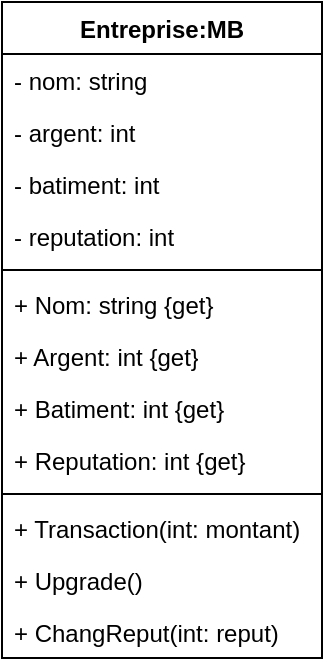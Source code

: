 <mxfile version="24.7.8" pages="2">
  <diagram id="W0ylkn8RcfG1i17DHH_E" name="Entreprise">
    <mxGraphModel dx="954" dy="567" grid="1" gridSize="10" guides="1" tooltips="1" connect="1" arrows="1" fold="1" page="1" pageScale="1" pageWidth="827" pageHeight="1169" math="0" shadow="0">
      <root>
        <mxCell id="0" />
        <mxCell id="1" parent="0" />
        <mxCell id="syoAUEpTb2Gf-71qLyN1-1" value="Entreprise:MB" style="swimlane;fontStyle=1;align=center;verticalAlign=top;childLayout=stackLayout;horizontal=1;startSize=26;horizontalStack=0;resizeParent=1;resizeParentMax=0;resizeLast=0;collapsible=1;marginBottom=0;whiteSpace=wrap;html=1;" vertex="1" parent="1">
          <mxGeometry x="40" y="40" width="160" height="328" as="geometry" />
        </mxCell>
        <mxCell id="syoAUEpTb2Gf-71qLyN1-7" value="- nom: string" style="text;strokeColor=none;fillColor=none;align=left;verticalAlign=top;spacingLeft=4;spacingRight=4;overflow=hidden;rotatable=0;points=[[0,0.5],[1,0.5]];portConstraint=eastwest;whiteSpace=wrap;html=1;" vertex="1" parent="syoAUEpTb2Gf-71qLyN1-1">
          <mxGeometry y="26" width="160" height="26" as="geometry" />
        </mxCell>
        <mxCell id="syoAUEpTb2Gf-71qLyN1-2" value="- argent: int" style="text;strokeColor=none;fillColor=none;align=left;verticalAlign=top;spacingLeft=4;spacingRight=4;overflow=hidden;rotatable=0;points=[[0,0.5],[1,0.5]];portConstraint=eastwest;whiteSpace=wrap;html=1;" vertex="1" parent="syoAUEpTb2Gf-71qLyN1-1">
          <mxGeometry y="52" width="160" height="26" as="geometry" />
        </mxCell>
        <mxCell id="syoAUEpTb2Gf-71qLyN1-8" value="- batiment: int" style="text;strokeColor=none;fillColor=none;align=left;verticalAlign=top;spacingLeft=4;spacingRight=4;overflow=hidden;rotatable=0;points=[[0,0.5],[1,0.5]];portConstraint=eastwest;whiteSpace=wrap;html=1;" vertex="1" parent="syoAUEpTb2Gf-71qLyN1-1">
          <mxGeometry y="78" width="160" height="26" as="geometry" />
        </mxCell>
        <mxCell id="syoAUEpTb2Gf-71qLyN1-13" value="- reputation: int" style="text;strokeColor=none;fillColor=none;align=left;verticalAlign=top;spacingLeft=4;spacingRight=4;overflow=hidden;rotatable=0;points=[[0,0.5],[1,0.5]];portConstraint=eastwest;whiteSpace=wrap;html=1;" vertex="1" parent="syoAUEpTb2Gf-71qLyN1-1">
          <mxGeometry y="104" width="160" height="26" as="geometry" />
        </mxCell>
        <mxCell id="syoAUEpTb2Gf-71qLyN1-3" value="" style="line;strokeWidth=1;fillColor=none;align=left;verticalAlign=middle;spacingTop=-1;spacingLeft=3;spacingRight=3;rotatable=0;labelPosition=right;points=[];portConstraint=eastwest;strokeColor=inherit;" vertex="1" parent="syoAUEpTb2Gf-71qLyN1-1">
          <mxGeometry y="130" width="160" height="8" as="geometry" />
        </mxCell>
        <mxCell id="syoAUEpTb2Gf-71qLyN1-9" value="+ Nom: string {get}" style="text;strokeColor=none;fillColor=none;align=left;verticalAlign=top;spacingLeft=4;spacingRight=4;overflow=hidden;rotatable=0;points=[[0,0.5],[1,0.5]];portConstraint=eastwest;whiteSpace=wrap;html=1;" vertex="1" parent="syoAUEpTb2Gf-71qLyN1-1">
          <mxGeometry y="138" width="160" height="26" as="geometry" />
        </mxCell>
        <mxCell id="syoAUEpTb2Gf-71qLyN1-10" value="+ Argent: int {get}" style="text;strokeColor=none;fillColor=none;align=left;verticalAlign=top;spacingLeft=4;spacingRight=4;overflow=hidden;rotatable=0;points=[[0,0.5],[1,0.5]];portConstraint=eastwest;whiteSpace=wrap;html=1;" vertex="1" parent="syoAUEpTb2Gf-71qLyN1-1">
          <mxGeometry y="164" width="160" height="26" as="geometry" />
        </mxCell>
        <mxCell id="syoAUEpTb2Gf-71qLyN1-12" value="+ Batiment: int {get}" style="text;strokeColor=none;fillColor=none;align=left;verticalAlign=top;spacingLeft=4;spacingRight=4;overflow=hidden;rotatable=0;points=[[0,0.5],[1,0.5]];portConstraint=eastwest;whiteSpace=wrap;html=1;" vertex="1" parent="syoAUEpTb2Gf-71qLyN1-1">
          <mxGeometry y="190" width="160" height="26" as="geometry" />
        </mxCell>
        <mxCell id="syoAUEpTb2Gf-71qLyN1-11" value="+ Reputation: int {get}" style="text;strokeColor=none;fillColor=none;align=left;verticalAlign=top;spacingLeft=4;spacingRight=4;overflow=hidden;rotatable=0;points=[[0,0.5],[1,0.5]];portConstraint=eastwest;whiteSpace=wrap;html=1;" vertex="1" parent="syoAUEpTb2Gf-71qLyN1-1">
          <mxGeometry y="216" width="160" height="26" as="geometry" />
        </mxCell>
        <mxCell id="syoAUEpTb2Gf-71qLyN1-5" value="" style="line;strokeWidth=1;fillColor=none;align=left;verticalAlign=middle;spacingTop=-1;spacingLeft=3;spacingRight=3;rotatable=0;labelPosition=right;points=[];portConstraint=eastwest;strokeColor=inherit;" vertex="1" parent="syoAUEpTb2Gf-71qLyN1-1">
          <mxGeometry y="242" width="160" height="8" as="geometry" />
        </mxCell>
        <mxCell id="syoAUEpTb2Gf-71qLyN1-14" value="+ Transaction(int: montant)" style="text;strokeColor=none;fillColor=none;align=left;verticalAlign=top;spacingLeft=4;spacingRight=4;overflow=hidden;rotatable=0;points=[[0,0.5],[1,0.5]];portConstraint=eastwest;whiteSpace=wrap;html=1;" vertex="1" parent="syoAUEpTb2Gf-71qLyN1-1">
          <mxGeometry y="250" width="160" height="26" as="geometry" />
        </mxCell>
        <mxCell id="syoAUEpTb2Gf-71qLyN1-15" value="+ Upgrade()" style="text;strokeColor=none;fillColor=none;align=left;verticalAlign=top;spacingLeft=4;spacingRight=4;overflow=hidden;rotatable=0;points=[[0,0.5],[1,0.5]];portConstraint=eastwest;whiteSpace=wrap;html=1;" vertex="1" parent="syoAUEpTb2Gf-71qLyN1-1">
          <mxGeometry y="276" width="160" height="26" as="geometry" />
        </mxCell>
        <mxCell id="syoAUEpTb2Gf-71qLyN1-16" value="+ ChangReput(int: reput)" style="text;strokeColor=none;fillColor=none;align=left;verticalAlign=top;spacingLeft=4;spacingRight=4;overflow=hidden;rotatable=0;points=[[0,0.5],[1,0.5]];portConstraint=eastwest;whiteSpace=wrap;html=1;" vertex="1" parent="syoAUEpTb2Gf-71qLyN1-1">
          <mxGeometry y="302" width="160" height="26" as="geometry" />
        </mxCell>
      </root>
    </mxGraphModel>
  </diagram>
  <diagram id="C5RBs43oDa-KdzZeNtuy" name="VenteAgnion">
    <mxGraphModel dx="954" dy="567" grid="1" gridSize="10" guides="1" tooltips="1" connect="1" arrows="1" fold="1" page="1" pageScale="1" pageWidth="827" pageHeight="1169" math="0" shadow="0">
      <root>
        <mxCell id="WIyWlLk6GJQsqaUBKTNV-0" />
        <mxCell id="WIyWlLk6GJQsqaUBKTNV-1" parent="WIyWlLk6GJQsqaUBKTNV-0" />
        <mxCell id="gEy8JrtBsF5kMUMQi6bM-0" value="VenteAgnionSystem:MB" style="swimlane;fontStyle=1;align=center;verticalAlign=top;childLayout=stackLayout;horizontal=1;startSize=26;horizontalStack=0;resizeParent=1;resizeParentMax=0;resizeLast=0;collapsible=1;marginBottom=0;whiteSpace=wrap;html=1;" parent="WIyWlLk6GJQsqaUBKTNV-1" vertex="1">
          <mxGeometry y="40" width="360" height="356" as="geometry" />
        </mxCell>
        <mxCell id="gEy8JrtBsF5kMUMQi6bM-6" value="- sites: SiteVente[]" style="text;strokeColor=none;fillColor=none;align=left;verticalAlign=top;spacingLeft=4;spacingRight=4;overflow=hidden;rotatable=0;points=[[0,0.5],[1,0.5]];portConstraint=eastwest;whiteSpace=wrap;html=1;" parent="gEy8JrtBsF5kMUMQi6bM-0" vertex="1">
          <mxGeometry y="26" width="360" height="26" as="geometry" />
        </mxCell>
        <mxCell id="gEy8JrtBsF5kMUMQi6bM-1" value="- demandeGlobal: int" style="text;strokeColor=none;fillColor=none;align=left;verticalAlign=top;spacingLeft=4;spacingRight=4;overflow=hidden;rotatable=0;points=[[0,0.5],[1,0.5]];portConstraint=eastwest;whiteSpace=wrap;html=1;" parent="gEy8JrtBsF5kMUMQi6bM-0" vertex="1">
          <mxGeometry y="52" width="360" height="26" as="geometry" />
        </mxCell>
        <mxCell id="gEy8JrtBsF5kMUMQi6bM-10" value="- marketGlobalPrice: int" style="text;strokeColor=none;fillColor=none;align=left;verticalAlign=top;spacingLeft=4;spacingRight=4;overflow=hidden;rotatable=0;points=[[0,0.5],[1,0.5]];portConstraint=eastwest;whiteSpace=wrap;html=1;" parent="gEy8JrtBsF5kMUMQi6bM-0" vertex="1">
          <mxGeometry y="78" width="360" height="26" as="geometry" />
        </mxCell>
        <mxCell id="4FiIjHLXtfxkHFKBFXOF-17" value="- buyMultiplier: float" style="text;strokeColor=none;fillColor=none;align=left;verticalAlign=top;spacingLeft=4;spacingRight=4;overflow=hidden;rotatable=0;points=[[0,0.5],[1,0.5]];portConstraint=eastwest;whiteSpace=wrap;html=1;" vertex="1" parent="gEy8JrtBsF5kMUMQi6bM-0">
          <mxGeometry y="104" width="360" height="26" as="geometry" />
        </mxCell>
        <mxCell id="gEy8JrtBsF5kMUMQi6bM-2" value="" style="line;strokeWidth=1;fillColor=none;align=left;verticalAlign=middle;spacingTop=-1;spacingLeft=3;spacingRight=3;rotatable=0;labelPosition=right;points=[];portConstraint=eastwest;strokeColor=inherit;" parent="gEy8JrtBsF5kMUMQi6bM-0" vertex="1">
          <mxGeometry y="130" width="360" height="8" as="geometry" />
        </mxCell>
        <mxCell id="gEy8JrtBsF5kMUMQi6bM-3" value="+ Sites: SiteVente[] {get}" style="text;strokeColor=none;fillColor=none;align=left;verticalAlign=top;spacingLeft=4;spacingRight=4;overflow=hidden;rotatable=0;points=[[0,0.5],[1,0.5]];portConstraint=eastwest;whiteSpace=wrap;html=1;" parent="gEy8JrtBsF5kMUMQi6bM-0" vertex="1">
          <mxGeometry y="138" width="360" height="26" as="geometry" />
        </mxCell>
        <mxCell id="gEy8JrtBsF5kMUMQi6bM-11" value="+ DemandeGlobal: int {get}" style="text;strokeColor=none;fillColor=none;align=left;verticalAlign=top;spacingLeft=4;spacingRight=4;overflow=hidden;rotatable=0;points=[[0,0.5],[1,0.5]];portConstraint=eastwest;whiteSpace=wrap;html=1;" parent="gEy8JrtBsF5kMUMQi6bM-0" vertex="1">
          <mxGeometry y="164" width="360" height="26" as="geometry" />
        </mxCell>
        <mxCell id="gEy8JrtBsF5kMUMQi6bM-12" value="+ MarketGlobalPrice: int {get}" style="text;strokeColor=none;fillColor=none;align=left;verticalAlign=top;spacingLeft=4;spacingRight=4;overflow=hidden;rotatable=0;points=[[0,0.5],[1,0.5]];portConstraint=eastwest;whiteSpace=wrap;html=1;" parent="gEy8JrtBsF5kMUMQi6bM-0" vertex="1">
          <mxGeometry y="190" width="360" height="26" as="geometry" />
        </mxCell>
        <mxCell id="gEy8JrtBsF5kMUMQi6bM-4" value="" style="line;strokeWidth=1;fillColor=none;align=left;verticalAlign=middle;spacingTop=-1;spacingLeft=3;spacingRight=3;rotatable=0;labelPosition=right;points=[];portConstraint=eastwest;strokeColor=inherit;" parent="gEy8JrtBsF5kMUMQi6bM-0" vertex="1">
          <mxGeometry y="216" width="360" height="8" as="geometry" />
        </mxCell>
        <mxCell id="LLBazNht_-Y8vOFy_2B9-0" value="+ FixedUpdate() //met a jour la demande et le prix" style="text;strokeColor=none;fillColor=none;align=left;verticalAlign=top;spacingLeft=4;spacingRight=4;overflow=hidden;rotatable=0;points=[[0,0.5],[1,0.5]];portConstraint=eastwest;whiteSpace=wrap;html=1;" parent="gEy8JrtBsF5kMUMQi6bM-0" vertex="1">
          <mxGeometry y="224" width="360" height="26" as="geometry" />
        </mxCell>
        <mxCell id="gEy8JrtBsF5kMUMQi6bM-5" value="+ CalcSellPrice(Agnion[] agnions, SiteVent site): float" style="text;strokeColor=none;fillColor=none;align=left;verticalAlign=top;spacingLeft=4;spacingRight=4;overflow=hidden;rotatable=0;points=[[0,0.5],[1,0.5]];portConstraint=eastwest;whiteSpace=wrap;html=1;" parent="gEy8JrtBsF5kMUMQi6bM-0" vertex="1">
          <mxGeometry y="250" width="360" height="26" as="geometry" />
        </mxCell>
        <mxCell id="gEy8JrtBsF5kMUMQi6bM-9" value="+ CalcBuyPrice(Agnion[] agnions, SiteVent site): float" style="text;strokeColor=none;fillColor=none;align=left;verticalAlign=top;spacingLeft=4;spacingRight=4;overflow=hidden;rotatable=0;points=[[0,0.5],[1,0.5]];portConstraint=eastwest;whiteSpace=wrap;html=1;" parent="gEy8JrtBsF5kMUMQi6bM-0" vertex="1">
          <mxGeometry y="276" width="360" height="26" as="geometry" />
        </mxCell>
        <mxCell id="gEy8JrtBsF5kMUMQi6bM-8" value="+ Buy(Agnion[] agnions, SiteVent site, Entreprise entreprise)" style="text;strokeColor=none;fillColor=none;align=left;verticalAlign=top;spacingLeft=4;spacingRight=4;overflow=hidden;rotatable=0;points=[[0,0.5],[1,0.5]];portConstraint=eastwest;whiteSpace=wrap;html=1;" parent="gEy8JrtBsF5kMUMQi6bM-0" vertex="1">
          <mxGeometry y="302" width="360" height="28" as="geometry" />
        </mxCell>
        <mxCell id="gEy8JrtBsF5kMUMQi6bM-7" value="+ Sell(Agnion[] agnions, SiteVent site, Entreprise entreprise)" style="text;strokeColor=none;fillColor=none;align=left;verticalAlign=top;spacingLeft=4;spacingRight=4;overflow=hidden;rotatable=0;points=[[0,0.5],[1,0.5]];portConstraint=eastwest;whiteSpace=wrap;html=1;" parent="gEy8JrtBsF5kMUMQi6bM-0" vertex="1">
          <mxGeometry y="330" width="360" height="26" as="geometry" />
        </mxCell>
        <mxCell id="gEy8JrtBsF5kMUMQi6bM-13" value="SiteVente:MB" style="swimlane;fontStyle=1;align=center;verticalAlign=top;childLayout=stackLayout;horizontal=1;startSize=26;horizontalStack=0;resizeParent=1;resizeParentMax=0;resizeLast=0;collapsible=1;marginBottom=0;whiteSpace=wrap;html=1;" parent="WIyWlLk6GJQsqaUBKTNV-1" vertex="1">
          <mxGeometry x="440" y="40" width="260" height="276" as="geometry" />
        </mxCell>
        <mxCell id="gEy8JrtBsF5kMUMQi6bM-20" value="- demande: int" style="text;strokeColor=none;fillColor=none;align=left;verticalAlign=top;spacingLeft=4;spacingRight=4;overflow=hidden;rotatable=0;points=[[0,0.5],[1,0.5]];portConstraint=eastwest;whiteSpace=wrap;html=1;" parent="gEy8JrtBsF5kMUMQi6bM-13" vertex="1">
          <mxGeometry y="26" width="260" height="26" as="geometry" />
        </mxCell>
        <mxCell id="gEy8JrtBsF5kMUMQi6bM-21" value="- ratio: float" style="text;strokeColor=none;fillColor=none;align=left;verticalAlign=top;spacingLeft=4;spacingRight=4;overflow=hidden;rotatable=0;points=[[0,0.5],[1,0.5]];portConstraint=eastwest;whiteSpace=wrap;html=1;" parent="gEy8JrtBsF5kMUMQi6bM-13" vertex="1">
          <mxGeometry y="52" width="260" height="26" as="geometry" />
        </mxCell>
        <mxCell id="4FiIjHLXtfxkHFKBFXOF-19" value="- celebrity: float" style="text;strokeColor=none;fillColor=none;align=left;verticalAlign=top;spacingLeft=4;spacingRight=4;overflow=hidden;rotatable=0;points=[[0,0.5],[1,0.5]];portConstraint=eastwest;whiteSpace=wrap;html=1;" vertex="1" parent="gEy8JrtBsF5kMUMQi6bM-13">
          <mxGeometry y="78" width="260" height="26" as="geometry" />
        </mxCell>
        <mxCell id="4FiIjHLXtfxkHFKBFXOF-10" value="- agnions: Agnion[]" style="text;strokeColor=none;fillColor=none;align=left;verticalAlign=top;spacingLeft=4;spacingRight=4;overflow=hidden;rotatable=0;points=[[0,0.5],[1,0.5]];portConstraint=eastwest;whiteSpace=wrap;html=1;" vertex="1" parent="gEy8JrtBsF5kMUMQi6bM-13">
          <mxGeometry y="104" width="260" height="26" as="geometry" />
        </mxCell>
        <mxCell id="4FiIjHLXtfxkHFKBFXOF-20" value="- venteSystem: VenteAgnionSystem" style="text;strokeColor=none;fillColor=none;align=left;verticalAlign=top;spacingLeft=4;spacingRight=4;overflow=hidden;rotatable=0;points=[[0,0.5],[1,0.5]];portConstraint=eastwest;whiteSpace=wrap;html=1;" vertex="1" parent="gEy8JrtBsF5kMUMQi6bM-13">
          <mxGeometry y="130" width="260" height="26" as="geometry" />
        </mxCell>
        <mxCell id="gEy8JrtBsF5kMUMQi6bM-15" value="" style="line;strokeWidth=1;fillColor=none;align=left;verticalAlign=middle;spacingTop=-1;spacingLeft=3;spacingRight=3;rotatable=0;labelPosition=right;points=[];portConstraint=eastwest;strokeColor=inherit;" parent="gEy8JrtBsF5kMUMQi6bM-13" vertex="1">
          <mxGeometry y="156" width="260" height="8" as="geometry" />
        </mxCell>
        <mxCell id="gEy8JrtBsF5kMUMQi6bM-22" value="+ Demande: int {get}" style="text;strokeColor=none;fillColor=none;align=left;verticalAlign=top;spacingLeft=4;spacingRight=4;overflow=hidden;rotatable=0;points=[[0,0.5],[1,0.5]];portConstraint=eastwest;whiteSpace=wrap;html=1;" parent="gEy8JrtBsF5kMUMQi6bM-13" vertex="1">
          <mxGeometry y="164" width="260" height="26" as="geometry" />
        </mxCell>
        <mxCell id="gEy8JrtBsF5kMUMQi6bM-23" value="+ Ratio: float {get}" style="text;strokeColor=none;fillColor=none;align=left;verticalAlign=top;spacingLeft=4;spacingRight=4;overflow=hidden;rotatable=0;points=[[0,0.5],[1,0.5]];portConstraint=eastwest;whiteSpace=wrap;html=1;" parent="gEy8JrtBsF5kMUMQi6bM-13" vertex="1">
          <mxGeometry y="190" width="260" height="26" as="geometry" />
        </mxCell>
        <mxCell id="4FiIjHLXtfxkHFKBFXOF-11" value="+ Agnions: Agnion[] {get}" style="text;strokeColor=none;fillColor=none;align=left;verticalAlign=top;spacingLeft=4;spacingRight=4;overflow=hidden;rotatable=0;points=[[0,0.5],[1,0.5]];portConstraint=eastwest;whiteSpace=wrap;html=1;" vertex="1" parent="gEy8JrtBsF5kMUMQi6bM-13">
          <mxGeometry y="216" width="260" height="26" as="geometry" />
        </mxCell>
        <mxCell id="gEy8JrtBsF5kMUMQi6bM-17" value="" style="line;strokeWidth=1;fillColor=none;align=left;verticalAlign=middle;spacingTop=-1;spacingLeft=3;spacingRight=3;rotatable=0;labelPosition=right;points=[];portConstraint=eastwest;strokeColor=inherit;" parent="gEy8JrtBsF5kMUMQi6bM-13" vertex="1">
          <mxGeometry y="242" width="260" height="8" as="geometry" />
        </mxCell>
        <mxCell id="LLBazNht_-Y8vOFy_2B9-2" value="+ Init()" style="text;strokeColor=none;fillColor=none;align=left;verticalAlign=top;spacingLeft=4;spacingRight=4;overflow=hidden;rotatable=0;points=[[0,0.5],[1,0.5]];portConstraint=eastwest;whiteSpace=wrap;html=1;" parent="gEy8JrtBsF5kMUMQi6bM-13" vertex="1">
          <mxGeometry y="250" width="260" height="26" as="geometry" />
        </mxCell>
        <mxCell id="gEy8JrtBsF5kMUMQi6bM-24" value="MB = monobhevior class interne a unity" style="text;html=1;align=center;verticalAlign=middle;whiteSpace=wrap;rounded=0;" parent="WIyWlLk6GJQsqaUBKTNV-1" vertex="1">
          <mxGeometry width="820" height="30" as="geometry" />
        </mxCell>
        <mxCell id="4FiIjHLXtfxkHFKBFXOF-0" value="Agnion" style="swimlane;fontStyle=1;align=center;verticalAlign=top;childLayout=stackLayout;horizontal=1;startSize=26;horizontalStack=0;resizeParent=1;resizeParentMax=0;resizeLast=0;collapsible=1;marginBottom=0;whiteSpace=wrap;html=1;" vertex="1" parent="WIyWlLk6GJQsqaUBKTNV-1">
          <mxGeometry x="270" y="420" width="260" height="146" as="geometry" />
        </mxCell>
        <mxCell id="4FiIjHLXtfxkHFKBFXOF-1" value="- quality: float" style="text;strokeColor=none;fillColor=none;align=left;verticalAlign=top;spacingLeft=4;spacingRight=4;overflow=hidden;rotatable=0;points=[[0,0.5],[1,0.5]];portConstraint=eastwest;whiteSpace=wrap;html=1;" vertex="1" parent="4FiIjHLXtfxkHFKBFXOF-0">
          <mxGeometry y="26" width="260" height="26" as="geometry" />
        </mxCell>
        <mxCell id="4FiIjHLXtfxkHFKBFXOF-2" value="" style="line;strokeWidth=1;fillColor=none;align=left;verticalAlign=middle;spacingTop=-1;spacingLeft=3;spacingRight=3;rotatable=0;labelPosition=right;points=[];portConstraint=eastwest;strokeColor=inherit;" vertex="1" parent="4FiIjHLXtfxkHFKBFXOF-0">
          <mxGeometry y="52" width="260" height="8" as="geometry" />
        </mxCell>
        <mxCell id="4FiIjHLXtfxkHFKBFXOF-3" value="+ Quality: float {get}" style="text;strokeColor=none;fillColor=none;align=left;verticalAlign=top;spacingLeft=4;spacingRight=4;overflow=hidden;rotatable=0;points=[[0,0.5],[1,0.5]];portConstraint=eastwest;whiteSpace=wrap;html=1;" vertex="1" parent="4FiIjHLXtfxkHFKBFXOF-0">
          <mxGeometry y="60" width="260" height="26" as="geometry" />
        </mxCell>
        <mxCell id="4FiIjHLXtfxkHFKBFXOF-4" value="" style="line;strokeWidth=1;fillColor=none;align=left;verticalAlign=middle;spacingTop=-1;spacingLeft=3;spacingRight=3;rotatable=0;labelPosition=right;points=[];portConstraint=eastwest;strokeColor=inherit;" vertex="1" parent="4FiIjHLXtfxkHFKBFXOF-0">
          <mxGeometry y="86" width="260" height="8" as="geometry" />
        </mxCell>
        <mxCell id="4FiIjHLXtfxkHFKBFXOF-18" value="+ FixedUptade() //pour sup l&#39;agnion si dura&amp;lt;0" style="text;strokeColor=none;fillColor=none;align=left;verticalAlign=top;spacingLeft=4;spacingRight=4;overflow=hidden;rotatable=0;points=[[0,0.5],[1,0.5]];portConstraint=eastwest;whiteSpace=wrap;html=1;" vertex="1" parent="4FiIjHLXtfxkHFKBFXOF-0">
          <mxGeometry y="94" width="260" height="26" as="geometry" />
        </mxCell>
        <mxCell id="4FiIjHLXtfxkHFKBFXOF-5" value="+ Degrader()" style="text;strokeColor=none;fillColor=none;align=left;verticalAlign=top;spacingLeft=4;spacingRight=4;overflow=hidden;rotatable=0;points=[[0,0.5],[1,0.5]];portConstraint=eastwest;whiteSpace=wrap;html=1;" vertex="1" parent="4FiIjHLXtfxkHFKBFXOF-0">
          <mxGeometry y="120" width="260" height="26" as="geometry" />
        </mxCell>
        <mxCell id="4FiIjHLXtfxkHFKBFXOF-6" style="edgeStyle=orthogonalEdgeStyle;rounded=0;orthogonalLoop=1;jettySize=auto;html=1;endArrow=none;endFill=0;" edge="1" parent="WIyWlLk6GJQsqaUBKTNV-1" source="4FiIjHLXtfxkHFKBFXOF-0" target="gEy8JrtBsF5kMUMQi6bM-5">
          <mxGeometry relative="1" as="geometry" />
        </mxCell>
        <mxCell id="4FiIjHLXtfxkHFKBFXOF-7" style="edgeStyle=orthogonalEdgeStyle;rounded=0;orthogonalLoop=1;jettySize=auto;html=1;endArrow=none;endFill=0;" edge="1" parent="WIyWlLk6GJQsqaUBKTNV-1" source="4FiIjHLXtfxkHFKBFXOF-0" target="gEy8JrtBsF5kMUMQi6bM-9">
          <mxGeometry relative="1" as="geometry">
            <mxPoint x="570" y="313" as="sourcePoint" />
            <mxPoint x="530" y="287" as="targetPoint" />
          </mxGeometry>
        </mxCell>
        <mxCell id="4FiIjHLXtfxkHFKBFXOF-8" style="edgeStyle=orthogonalEdgeStyle;rounded=0;orthogonalLoop=1;jettySize=auto;html=1;endArrow=none;endFill=0;" edge="1" parent="WIyWlLk6GJQsqaUBKTNV-1" source="4FiIjHLXtfxkHFKBFXOF-0" target="gEy8JrtBsF5kMUMQi6bM-8">
          <mxGeometry relative="1" as="geometry">
            <mxPoint x="580" y="323" as="sourcePoint" />
            <mxPoint x="540" y="297" as="targetPoint" />
          </mxGeometry>
        </mxCell>
        <mxCell id="4FiIjHLXtfxkHFKBFXOF-9" style="edgeStyle=orthogonalEdgeStyle;rounded=0;orthogonalLoop=1;jettySize=auto;html=1;endArrow=none;endFill=0;" edge="1" parent="WIyWlLk6GJQsqaUBKTNV-1" source="4FiIjHLXtfxkHFKBFXOF-0" target="gEy8JrtBsF5kMUMQi6bM-7">
          <mxGeometry relative="1" as="geometry">
            <mxPoint x="590" y="333" as="sourcePoint" />
            <mxPoint x="550" y="307" as="targetPoint" />
          </mxGeometry>
        </mxCell>
        <mxCell id="4FiIjHLXtfxkHFKBFXOF-12" style="edgeStyle=orthogonalEdgeStyle;rounded=0;orthogonalLoop=1;jettySize=auto;html=1;endArrow=diamondThin;endFill=0;strokeWidth=1;endSize=12;entryX=0;entryY=0.5;entryDx=0;entryDy=0;" edge="1" parent="WIyWlLk6GJQsqaUBKTNV-1" source="4FiIjHLXtfxkHFKBFXOF-0" target="4FiIjHLXtfxkHFKBFXOF-10">
          <mxGeometry relative="1" as="geometry">
            <mxPoint x="670" y="360" as="sourcePoint" />
            <mxPoint x="530" y="367" as="targetPoint" />
            <Array as="points">
              <mxPoint x="400" y="563" />
              <mxPoint x="400" y="157" />
            </Array>
          </mxGeometry>
        </mxCell>
        <mxCell id="4FiIjHLXtfxkHFKBFXOF-21" style="edgeStyle=orthogonalEdgeStyle;rounded=0;orthogonalLoop=1;jettySize=auto;html=1;endArrow=none;endFill=0;exitX=0.002;exitY=0.045;exitDx=0;exitDy=0;exitPerimeter=0;entryX=0.997;entryY=0.037;entryDx=0;entryDy=0;entryPerimeter=0;" edge="1" parent="WIyWlLk6GJQsqaUBKTNV-1" source="gEy8JrtBsF5kMUMQi6bM-13" target="gEy8JrtBsF5kMUMQi6bM-0">
          <mxGeometry relative="1" as="geometry">
            <mxPoint x="410" y="430" as="sourcePoint" />
            <mxPoint x="370" y="313" as="targetPoint" />
            <Array as="points">
              <mxPoint x="400" y="52" />
            </Array>
          </mxGeometry>
        </mxCell>
      </root>
    </mxGraphModel>
  </diagram>
</mxfile>
